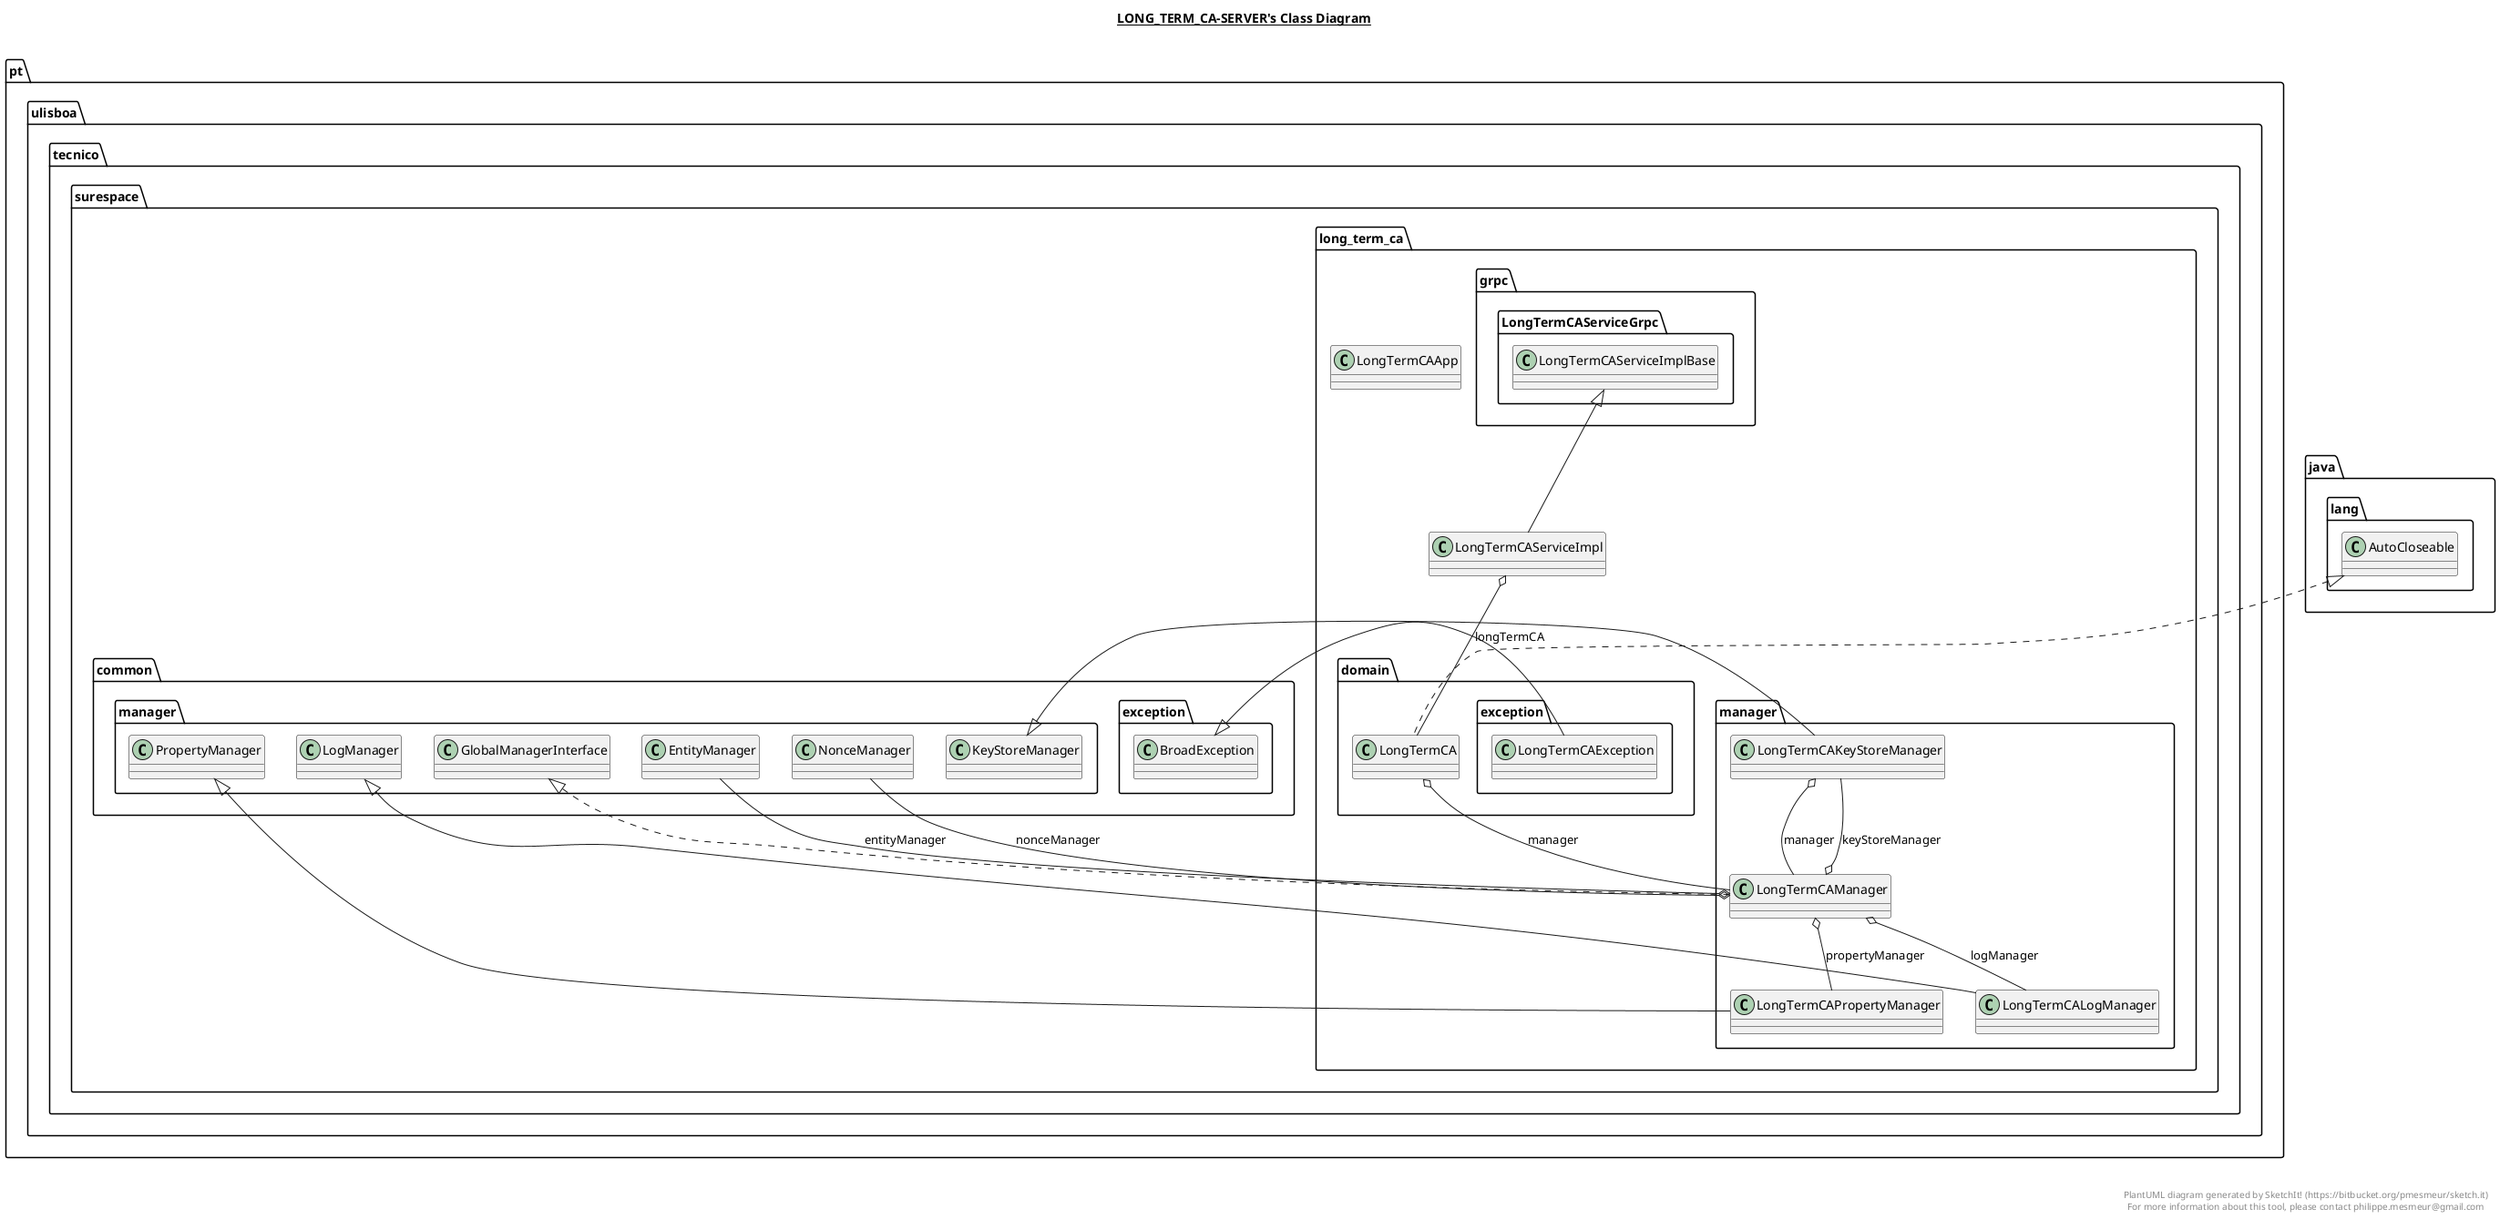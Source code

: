 @startuml

title __LONG_TERM_CA-SERVER's Class Diagram__\n

  namespace pt.ulisboa.tecnico.surespace.long_term_ca {
    class pt.ulisboa.tecnico.surespace.long_term_ca.LongTermCAApp {
    }
  }
  

  namespace pt.ulisboa.tecnico.surespace.long_term_ca {
    class pt.ulisboa.tecnico.surespace.long_term_ca.LongTermCAServiceImpl {
    }
  }
  

  namespace pt.ulisboa.tecnico.surespace.long_term_ca {
    namespace domain {
      class pt.ulisboa.tecnico.surespace.long_term_ca.domain.LongTermCA {
      }
    }
  }
  

  namespace pt.ulisboa.tecnico.surespace.long_term_ca {
    namespace domain {
      namespace exception {
        class pt.ulisboa.tecnico.surespace.long_term_ca.domain.exception.LongTermCAException {
        }
      }
    }
  }
  

  namespace pt.ulisboa.tecnico.surespace.long_term_ca {
    namespace manager {
      class pt.ulisboa.tecnico.surespace.long_term_ca.manager.LongTermCAKeyStoreManager {
      }
    }
  }
  

  namespace pt.ulisboa.tecnico.surespace.long_term_ca {
    namespace manager {
      class pt.ulisboa.tecnico.surespace.long_term_ca.manager.LongTermCALogManager {
      }
    }
  }
  

  namespace pt.ulisboa.tecnico.surespace.long_term_ca {
    namespace manager {
      class pt.ulisboa.tecnico.surespace.long_term_ca.manager.LongTermCAManager {
      }
    }
  }
  

  namespace pt.ulisboa.tecnico.surespace.long_term_ca {
    namespace manager {
      class pt.ulisboa.tecnico.surespace.long_term_ca.manager.LongTermCAPropertyManager {
      }
    }
  }
  

  pt.ulisboa.tecnico.surespace.long_term_ca.LongTermCAServiceImpl -up-|> pt.ulisboa.tecnico.surespace.long_term_ca.grpc.LongTermCAServiceGrpc.LongTermCAServiceImplBase
  pt.ulisboa.tecnico.surespace.long_term_ca.LongTermCAServiceImpl o-- pt.ulisboa.tecnico.surespace.long_term_ca.domain.LongTermCA : longTermCA
  pt.ulisboa.tecnico.surespace.long_term_ca.domain.LongTermCA .up.|> java.lang.AutoCloseable
  pt.ulisboa.tecnico.surespace.long_term_ca.domain.LongTermCA o-- pt.ulisboa.tecnico.surespace.long_term_ca.manager.LongTermCAManager : manager
  pt.ulisboa.tecnico.surespace.long_term_ca.domain.exception.LongTermCAException -up-|> pt.ulisboa.tecnico.surespace.common.exception.BroadException
  pt.ulisboa.tecnico.surespace.long_term_ca.manager.LongTermCAKeyStoreManager -up-|> pt.ulisboa.tecnico.surespace.common.manager.KeyStoreManager
  pt.ulisboa.tecnico.surespace.long_term_ca.manager.LongTermCAKeyStoreManager o-- pt.ulisboa.tecnico.surespace.long_term_ca.manager.LongTermCAManager : manager
  pt.ulisboa.tecnico.surespace.long_term_ca.manager.LongTermCALogManager -up-|> pt.ulisboa.tecnico.surespace.common.manager.LogManager
  pt.ulisboa.tecnico.surespace.long_term_ca.manager.LongTermCAManager .up.|> pt.ulisboa.tecnico.surespace.common.manager.GlobalManagerInterface
  pt.ulisboa.tecnico.surespace.long_term_ca.manager.LongTermCAManager o-- pt.ulisboa.tecnico.surespace.common.manager.EntityManager : entityManager
  pt.ulisboa.tecnico.surespace.long_term_ca.manager.LongTermCAManager o-- pt.ulisboa.tecnico.surespace.long_term_ca.manager.LongTermCAKeyStoreManager : keyStoreManager
  pt.ulisboa.tecnico.surespace.long_term_ca.manager.LongTermCAManager o-- pt.ulisboa.tecnico.surespace.long_term_ca.manager.LongTermCALogManager : logManager
  pt.ulisboa.tecnico.surespace.long_term_ca.manager.LongTermCAManager o-- pt.ulisboa.tecnico.surespace.common.manager.NonceManager : nonceManager
  pt.ulisboa.tecnico.surespace.long_term_ca.manager.LongTermCAManager o-- pt.ulisboa.tecnico.surespace.long_term_ca.manager.LongTermCAPropertyManager : propertyManager
  pt.ulisboa.tecnico.surespace.long_term_ca.manager.LongTermCAPropertyManager -up-|> pt.ulisboa.tecnico.surespace.common.manager.PropertyManager


right footer


PlantUML diagram generated by SketchIt! (https://bitbucket.org/pmesmeur/sketch.it)
For more information about this tool, please contact philippe.mesmeur@gmail.com
endfooter

@enduml
